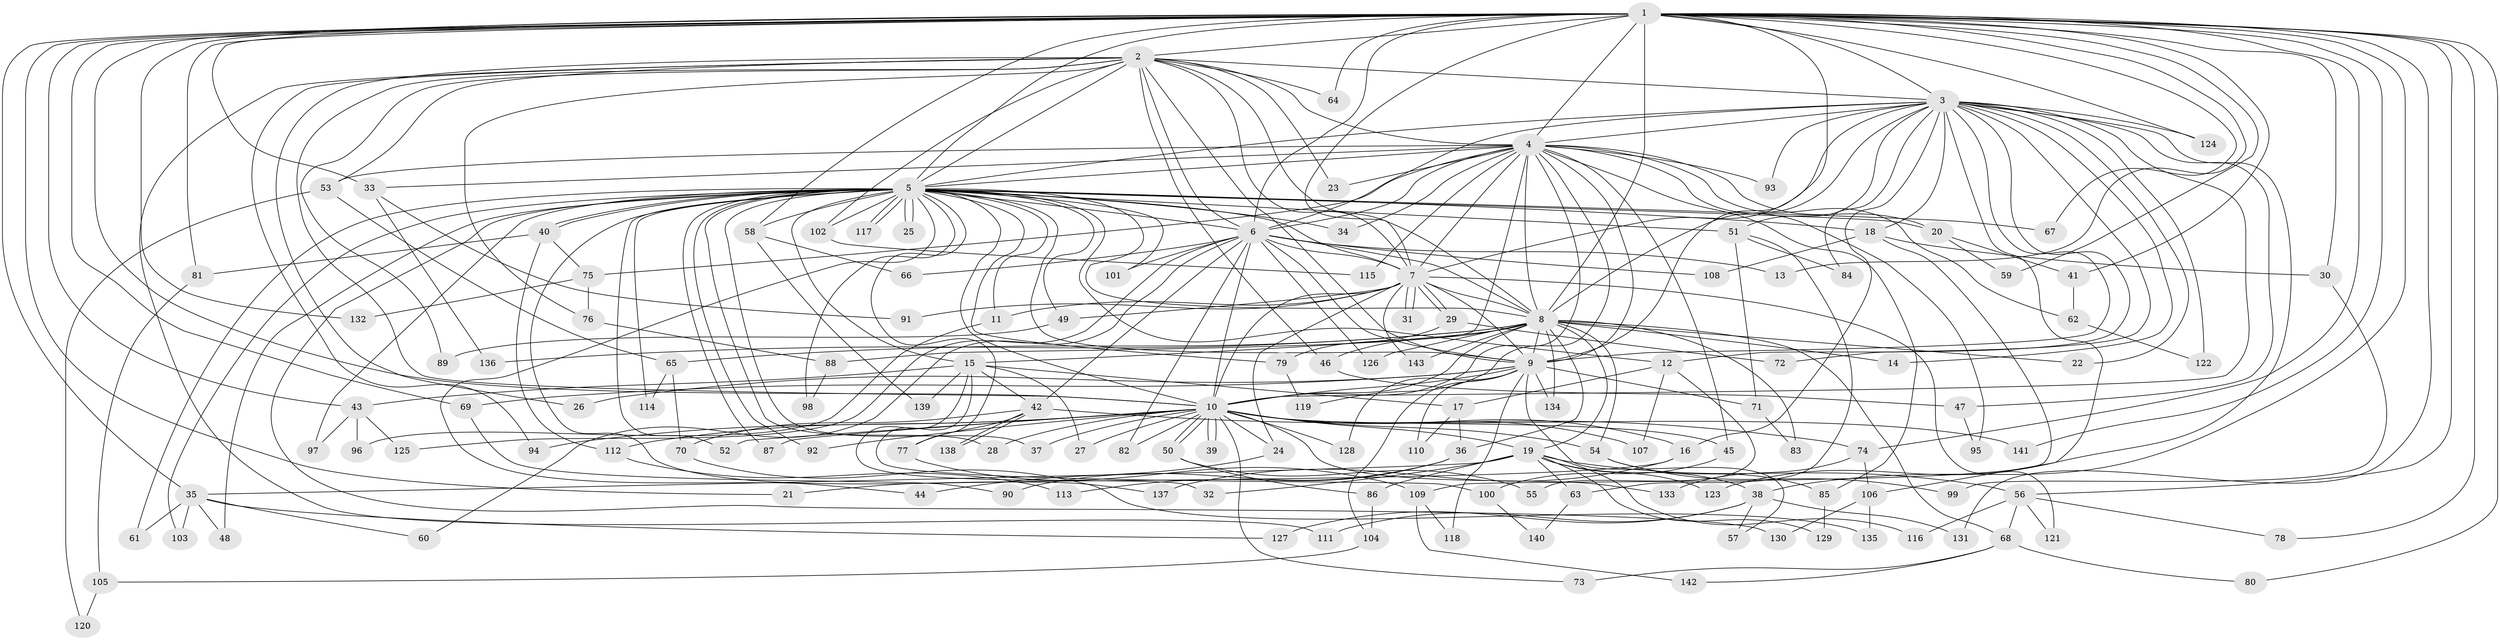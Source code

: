 // coarse degree distribution, {21: 0.046511627906976744, 11: 0.06976744186046512, 13: 0.023255813953488372, 14: 0.046511627906976744, 6: 0.09302325581395349, 23: 0.023255813953488372, 7: 0.046511627906976744, 10: 0.09302325581395349, 4: 0.06976744186046512, 9: 0.023255813953488372, 3: 0.046511627906976744, 5: 0.09302325581395349, 1: 0.046511627906976744, 2: 0.27906976744186046}
// Generated by graph-tools (version 1.1) at 2025/49/03/04/25 22:49:19]
// undirected, 143 vertices, 311 edges
graph export_dot {
  node [color=gray90,style=filled];
  1;
  2;
  3;
  4;
  5;
  6;
  7;
  8;
  9;
  10;
  11;
  12;
  13;
  14;
  15;
  16;
  17;
  18;
  19;
  20;
  21;
  22;
  23;
  24;
  25;
  26;
  27;
  28;
  29;
  30;
  31;
  32;
  33;
  34;
  35;
  36;
  37;
  38;
  39;
  40;
  41;
  42;
  43;
  44;
  45;
  46;
  47;
  48;
  49;
  50;
  51;
  52;
  53;
  54;
  55;
  56;
  57;
  58;
  59;
  60;
  61;
  62;
  63;
  64;
  65;
  66;
  67;
  68;
  69;
  70;
  71;
  72;
  73;
  74;
  75;
  76;
  77;
  78;
  79;
  80;
  81;
  82;
  83;
  84;
  85;
  86;
  87;
  88;
  89;
  90;
  91;
  92;
  93;
  94;
  95;
  96;
  97;
  98;
  99;
  100;
  101;
  102;
  103;
  104;
  105;
  106;
  107;
  108;
  109;
  110;
  111;
  112;
  113;
  114;
  115;
  116;
  117;
  118;
  119;
  120;
  121;
  122;
  123;
  124;
  125;
  126;
  127;
  128;
  129;
  130;
  131;
  132;
  133;
  134;
  135;
  136;
  137;
  138;
  139;
  140;
  141;
  142;
  143;
  1 -- 2;
  1 -- 3;
  1 -- 4;
  1 -- 5;
  1 -- 6;
  1 -- 7;
  1 -- 8;
  1 -- 9;
  1 -- 10;
  1 -- 13;
  1 -- 21;
  1 -- 30;
  1 -- 33;
  1 -- 35;
  1 -- 38;
  1 -- 41;
  1 -- 43;
  1 -- 56;
  1 -- 58;
  1 -- 59;
  1 -- 64;
  1 -- 67;
  1 -- 69;
  1 -- 74;
  1 -- 78;
  1 -- 80;
  1 -- 81;
  1 -- 124;
  1 -- 131;
  1 -- 132;
  1 -- 141;
  2 -- 3;
  2 -- 4;
  2 -- 5;
  2 -- 6;
  2 -- 7;
  2 -- 8;
  2 -- 9;
  2 -- 10;
  2 -- 23;
  2 -- 26;
  2 -- 46;
  2 -- 53;
  2 -- 64;
  2 -- 76;
  2 -- 89;
  2 -- 94;
  2 -- 102;
  2 -- 111;
  3 -- 4;
  3 -- 5;
  3 -- 6;
  3 -- 7;
  3 -- 8;
  3 -- 9;
  3 -- 10;
  3 -- 12;
  3 -- 14;
  3 -- 16;
  3 -- 18;
  3 -- 22;
  3 -- 47;
  3 -- 51;
  3 -- 72;
  3 -- 84;
  3 -- 93;
  3 -- 106;
  3 -- 122;
  3 -- 123;
  3 -- 124;
  4 -- 5;
  4 -- 6;
  4 -- 7;
  4 -- 8;
  4 -- 9;
  4 -- 10;
  4 -- 20;
  4 -- 23;
  4 -- 33;
  4 -- 34;
  4 -- 45;
  4 -- 53;
  4 -- 62;
  4 -- 75;
  4 -- 85;
  4 -- 88;
  4 -- 93;
  4 -- 95;
  4 -- 115;
  4 -- 119;
  5 -- 6;
  5 -- 7;
  5 -- 8;
  5 -- 9;
  5 -- 10;
  5 -- 11;
  5 -- 12;
  5 -- 15;
  5 -- 18;
  5 -- 20;
  5 -- 25;
  5 -- 25;
  5 -- 28;
  5 -- 34;
  5 -- 37;
  5 -- 40;
  5 -- 40;
  5 -- 44;
  5 -- 48;
  5 -- 49;
  5 -- 51;
  5 -- 52;
  5 -- 58;
  5 -- 61;
  5 -- 67;
  5 -- 77;
  5 -- 79;
  5 -- 87;
  5 -- 92;
  5 -- 97;
  5 -- 98;
  5 -- 101;
  5 -- 102;
  5 -- 103;
  5 -- 114;
  5 -- 117;
  5 -- 117;
  5 -- 130;
  5 -- 137;
  6 -- 7;
  6 -- 8;
  6 -- 9;
  6 -- 10;
  6 -- 13;
  6 -- 42;
  6 -- 60;
  6 -- 66;
  6 -- 82;
  6 -- 101;
  6 -- 108;
  6 -- 125;
  6 -- 126;
  7 -- 8;
  7 -- 9;
  7 -- 10;
  7 -- 11;
  7 -- 24;
  7 -- 29;
  7 -- 29;
  7 -- 31;
  7 -- 31;
  7 -- 49;
  7 -- 91;
  7 -- 121;
  7 -- 143;
  8 -- 9;
  8 -- 10;
  8 -- 14;
  8 -- 15;
  8 -- 19;
  8 -- 22;
  8 -- 36;
  8 -- 46;
  8 -- 54;
  8 -- 65;
  8 -- 68;
  8 -- 83;
  8 -- 126;
  8 -- 134;
  8 -- 136;
  8 -- 143;
  9 -- 10;
  9 -- 26;
  9 -- 57;
  9 -- 69;
  9 -- 71;
  9 -- 104;
  9 -- 110;
  9 -- 118;
  9 -- 128;
  9 -- 134;
  10 -- 16;
  10 -- 19;
  10 -- 24;
  10 -- 27;
  10 -- 28;
  10 -- 37;
  10 -- 39;
  10 -- 39;
  10 -- 45;
  10 -- 50;
  10 -- 50;
  10 -- 52;
  10 -- 54;
  10 -- 73;
  10 -- 82;
  10 -- 87;
  10 -- 92;
  10 -- 94;
  10 -- 107;
  10 -- 112;
  10 -- 128;
  10 -- 133;
  10 -- 141;
  11 -- 96;
  12 -- 17;
  12 -- 55;
  12 -- 107;
  15 -- 17;
  15 -- 27;
  15 -- 32;
  15 -- 42;
  15 -- 43;
  15 -- 100;
  15 -- 139;
  16 -- 21;
  16 -- 137;
  17 -- 36;
  17 -- 110;
  18 -- 30;
  18 -- 108;
  18 -- 109;
  19 -- 32;
  19 -- 35;
  19 -- 38;
  19 -- 56;
  19 -- 63;
  19 -- 86;
  19 -- 116;
  19 -- 123;
  19 -- 129;
  20 -- 41;
  20 -- 59;
  24 -- 44;
  29 -- 72;
  29 -- 79;
  30 -- 99;
  33 -- 91;
  33 -- 136;
  35 -- 48;
  35 -- 60;
  35 -- 61;
  35 -- 103;
  35 -- 127;
  36 -- 90;
  36 -- 113;
  38 -- 57;
  38 -- 111;
  38 -- 127;
  38 -- 131;
  40 -- 75;
  40 -- 81;
  40 -- 112;
  41 -- 62;
  42 -- 70;
  42 -- 74;
  42 -- 77;
  42 -- 138;
  42 -- 138;
  43 -- 96;
  43 -- 97;
  43 -- 125;
  45 -- 100;
  46 -- 47;
  47 -- 95;
  49 -- 89;
  50 -- 55;
  50 -- 86;
  51 -- 63;
  51 -- 71;
  51 -- 84;
  53 -- 65;
  53 -- 120;
  54 -- 85;
  54 -- 99;
  56 -- 68;
  56 -- 78;
  56 -- 116;
  56 -- 121;
  58 -- 66;
  58 -- 139;
  62 -- 122;
  63 -- 140;
  65 -- 70;
  65 -- 114;
  68 -- 73;
  68 -- 80;
  68 -- 142;
  69 -- 90;
  70 -- 135;
  71 -- 83;
  74 -- 106;
  74 -- 133;
  75 -- 76;
  75 -- 132;
  76 -- 88;
  77 -- 109;
  79 -- 119;
  81 -- 105;
  85 -- 129;
  86 -- 104;
  88 -- 98;
  100 -- 140;
  102 -- 115;
  104 -- 105;
  105 -- 120;
  106 -- 130;
  106 -- 135;
  109 -- 118;
  109 -- 142;
  112 -- 113;
}
